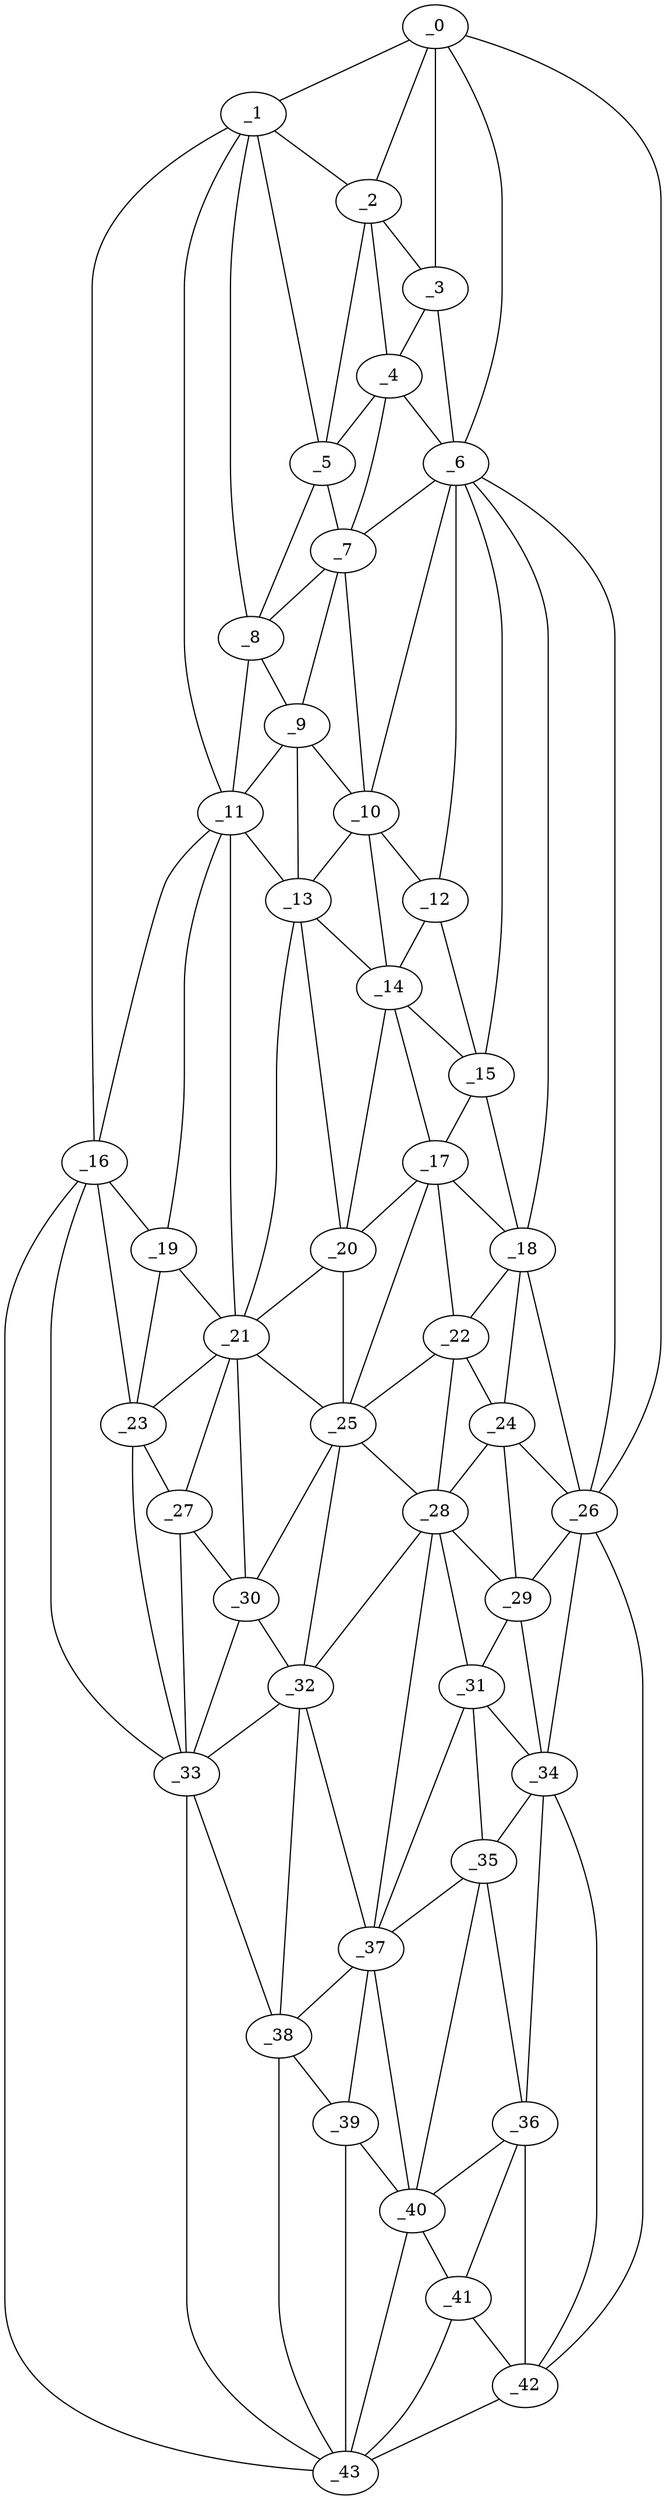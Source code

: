 graph "obj79__305.gxl" {
	_0	 [x=6,
		y=56];
	_1	 [x=8,
		y=95];
	_0 -- _1	 [valence=1];
	_2	 [x=9,
		y=69];
	_0 -- _2	 [valence=2];
	_3	 [x=13,
		y=63];
	_0 -- _3	 [valence=1];
	_6	 [x=27,
		y=45];
	_0 -- _6	 [valence=1];
	_26	 [x=76,
		y=18];
	_0 -- _26	 [valence=1];
	_1 -- _2	 [valence=1];
	_5	 [x=24,
		y=71];
	_1 -- _5	 [valence=2];
	_8	 [x=32,
		y=73];
	_1 -- _8	 [valence=2];
	_11	 [x=45,
		y=78];
	_1 -- _11	 [valence=2];
	_16	 [x=57,
		y=108];
	_1 -- _16	 [valence=1];
	_2 -- _3	 [valence=2];
	_4	 [x=16,
		y=64];
	_2 -- _4	 [valence=2];
	_2 -- _5	 [valence=2];
	_3 -- _4	 [valence=1];
	_3 -- _6	 [valence=2];
	_4 -- _5	 [valence=1];
	_4 -- _6	 [valence=1];
	_7	 [x=27,
		y=67];
	_4 -- _7	 [valence=2];
	_5 -- _7	 [valence=2];
	_5 -- _8	 [valence=2];
	_6 -- _7	 [valence=2];
	_10	 [x=39,
		y=54];
	_6 -- _10	 [valence=1];
	_12	 [x=46,
		y=50];
	_6 -- _12	 [valence=2];
	_15	 [x=56,
		y=47];
	_6 -- _15	 [valence=2];
	_18	 [x=63,
		y=42];
	_6 -- _18	 [valence=2];
	_6 -- _26	 [valence=2];
	_7 -- _8	 [valence=1];
	_9	 [x=34,
		y=70];
	_7 -- _9	 [valence=1];
	_7 -- _10	 [valence=2];
	_8 -- _9	 [valence=2];
	_8 -- _11	 [valence=2];
	_9 -- _10	 [valence=2];
	_9 -- _11	 [valence=2];
	_13	 [x=47,
		y=72];
	_9 -- _13	 [valence=2];
	_10 -- _12	 [valence=2];
	_10 -- _13	 [valence=1];
	_14	 [x=53,
		y=58];
	_10 -- _14	 [valence=2];
	_11 -- _13	 [valence=1];
	_11 -- _16	 [valence=1];
	_19	 [x=65,
		y=99];
	_11 -- _19	 [valence=1];
	_21	 [x=68,
		y=78];
	_11 -- _21	 [valence=2];
	_12 -- _14	 [valence=2];
	_12 -- _15	 [valence=2];
	_13 -- _14	 [valence=2];
	_20	 [x=66,
		y=64];
	_13 -- _20	 [valence=2];
	_13 -- _21	 [valence=2];
	_14 -- _15	 [valence=1];
	_17	 [x=60,
		y=54];
	_14 -- _17	 [valence=2];
	_14 -- _20	 [valence=1];
	_15 -- _17	 [valence=2];
	_15 -- _18	 [valence=2];
	_16 -- _19	 [valence=1];
	_23	 [x=71,
		y=94];
	_16 -- _23	 [valence=2];
	_33	 [x=92,
		y=82];
	_16 -- _33	 [valence=2];
	_43	 [x=125,
		y=66];
	_16 -- _43	 [valence=1];
	_17 -- _18	 [valence=1];
	_17 -- _20	 [valence=2];
	_22	 [x=69,
		y=47];
	_17 -- _22	 [valence=2];
	_25	 [x=73,
		y=61];
	_17 -- _25	 [valence=1];
	_18 -- _22	 [valence=1];
	_24	 [x=72,
		y=37];
	_18 -- _24	 [valence=1];
	_18 -- _26	 [valence=1];
	_19 -- _21	 [valence=2];
	_19 -- _23	 [valence=2];
	_20 -- _21	 [valence=2];
	_20 -- _25	 [valence=2];
	_21 -- _23	 [valence=2];
	_21 -- _25	 [valence=2];
	_27	 [x=79,
		y=87];
	_21 -- _27	 [valence=2];
	_30	 [x=84,
		y=73];
	_21 -- _30	 [valence=2];
	_22 -- _24	 [valence=2];
	_22 -- _25	 [valence=1];
	_28	 [x=81,
		y=42];
	_22 -- _28	 [valence=1];
	_23 -- _27	 [valence=2];
	_23 -- _33	 [valence=1];
	_24 -- _26	 [valence=1];
	_24 -- _28	 [valence=1];
	_29	 [x=82,
		y=31];
	_24 -- _29	 [valence=2];
	_25 -- _28	 [valence=2];
	_25 -- _30	 [valence=2];
	_32	 [x=91,
		y=66];
	_25 -- _32	 [valence=1];
	_26 -- _29	 [valence=2];
	_34	 [x=93,
		y=25];
	_26 -- _34	 [valence=1];
	_42	 [x=123,
		y=27];
	_26 -- _42	 [valence=1];
	_27 -- _30	 [valence=2];
	_27 -- _33	 [valence=2];
	_28 -- _29	 [valence=2];
	_31	 [x=89,
		y=38];
	_28 -- _31	 [valence=1];
	_28 -- _32	 [valence=2];
	_37	 [x=103,
		y=58];
	_28 -- _37	 [valence=2];
	_29 -- _31	 [valence=2];
	_29 -- _34	 [valence=1];
	_30 -- _32	 [valence=2];
	_30 -- _33	 [valence=1];
	_31 -- _34	 [valence=2];
	_35	 [x=95,
		y=35];
	_31 -- _35	 [valence=2];
	_31 -- _37	 [valence=2];
	_32 -- _33	 [valence=1];
	_32 -- _37	 [valence=2];
	_38	 [x=105,
		y=74];
	_32 -- _38	 [valence=2];
	_33 -- _38	 [valence=1];
	_33 -- _43	 [valence=1];
	_34 -- _35	 [valence=1];
	_36	 [x=103,
		y=30];
	_34 -- _36	 [valence=2];
	_34 -- _42	 [valence=1];
	_35 -- _36	 [valence=1];
	_35 -- _37	 [valence=2];
	_40	 [x=114,
		y=53];
	_35 -- _40	 [valence=1];
	_36 -- _40	 [valence=2];
	_41	 [x=119,
		y=48];
	_36 -- _41	 [valence=2];
	_36 -- _42	 [valence=2];
	_37 -- _38	 [valence=2];
	_39	 [x=113,
		y=69];
	_37 -- _39	 [valence=1];
	_37 -- _40	 [valence=2];
	_38 -- _39	 [valence=2];
	_38 -- _43	 [valence=2];
	_39 -- _40	 [valence=1];
	_39 -- _43	 [valence=2];
	_40 -- _41	 [valence=2];
	_40 -- _43	 [valence=2];
	_41 -- _42	 [valence=1];
	_41 -- _43	 [valence=1];
	_42 -- _43	 [valence=1];
}
